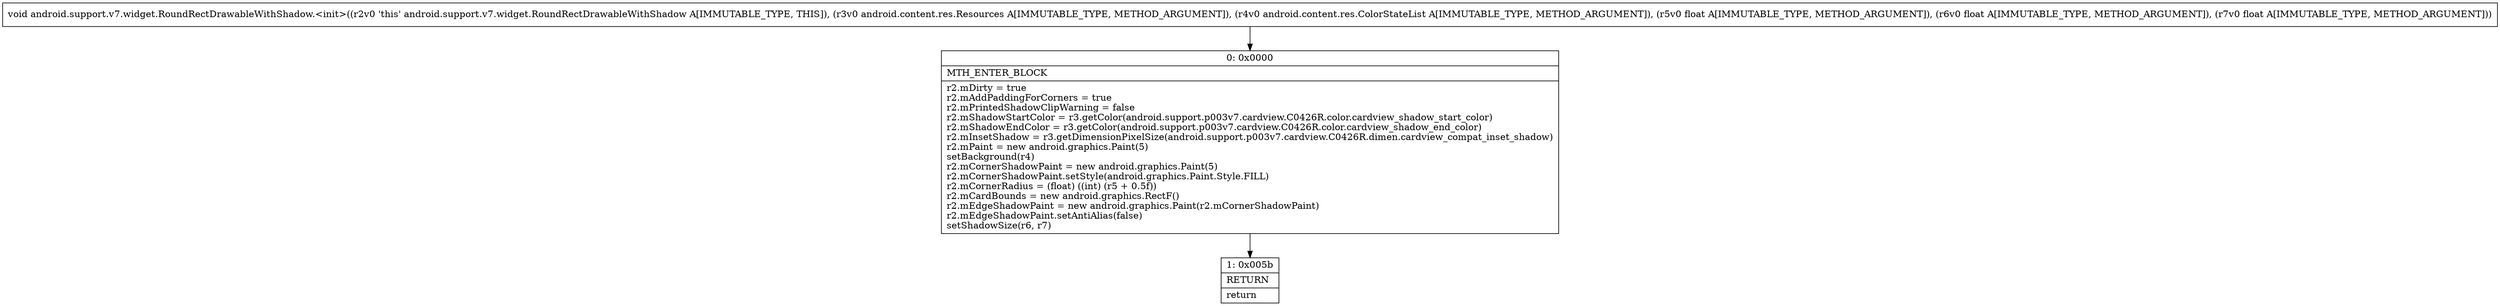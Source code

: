 digraph "CFG forandroid.support.v7.widget.RoundRectDrawableWithShadow.\<init\>(Landroid\/content\/res\/Resources;Landroid\/content\/res\/ColorStateList;FFF)V" {
Node_0 [shape=record,label="{0\:\ 0x0000|MTH_ENTER_BLOCK\l|r2.mDirty = true\lr2.mAddPaddingForCorners = true\lr2.mPrintedShadowClipWarning = false\lr2.mShadowStartColor = r3.getColor(android.support.p003v7.cardview.C0426R.color.cardview_shadow_start_color)\lr2.mShadowEndColor = r3.getColor(android.support.p003v7.cardview.C0426R.color.cardview_shadow_end_color)\lr2.mInsetShadow = r3.getDimensionPixelSize(android.support.p003v7.cardview.C0426R.dimen.cardview_compat_inset_shadow)\lr2.mPaint = new android.graphics.Paint(5)\lsetBackground(r4)\lr2.mCornerShadowPaint = new android.graphics.Paint(5)\lr2.mCornerShadowPaint.setStyle(android.graphics.Paint.Style.FILL)\lr2.mCornerRadius = (float) ((int) (r5 + 0.5f))\lr2.mCardBounds = new android.graphics.RectF()\lr2.mEdgeShadowPaint = new android.graphics.Paint(r2.mCornerShadowPaint)\lr2.mEdgeShadowPaint.setAntiAlias(false)\lsetShadowSize(r6, r7)\l}"];
Node_1 [shape=record,label="{1\:\ 0x005b|RETURN\l|return\l}"];
MethodNode[shape=record,label="{void android.support.v7.widget.RoundRectDrawableWithShadow.\<init\>((r2v0 'this' android.support.v7.widget.RoundRectDrawableWithShadow A[IMMUTABLE_TYPE, THIS]), (r3v0 android.content.res.Resources A[IMMUTABLE_TYPE, METHOD_ARGUMENT]), (r4v0 android.content.res.ColorStateList A[IMMUTABLE_TYPE, METHOD_ARGUMENT]), (r5v0 float A[IMMUTABLE_TYPE, METHOD_ARGUMENT]), (r6v0 float A[IMMUTABLE_TYPE, METHOD_ARGUMENT]), (r7v0 float A[IMMUTABLE_TYPE, METHOD_ARGUMENT])) }"];
MethodNode -> Node_0;
Node_0 -> Node_1;
}

